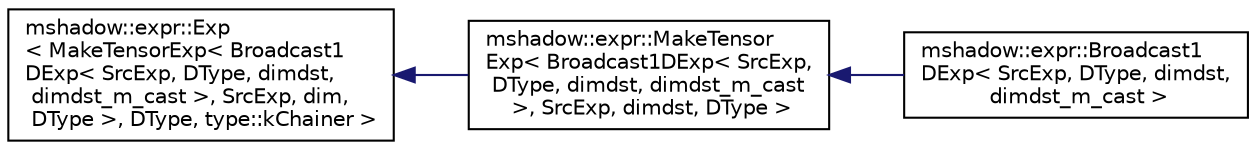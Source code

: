 digraph "Graphical Class Hierarchy"
{
 // LATEX_PDF_SIZE
  edge [fontname="Helvetica",fontsize="10",labelfontname="Helvetica",labelfontsize="10"];
  node [fontname="Helvetica",fontsize="10",shape=record];
  rankdir="LR";
  Node0 [label="mshadow::expr::Exp\l\< MakeTensorExp\< Broadcast1\lDExp\< SrcExp, DType, dimdst,\l dimdst_m_cast \>, SrcExp, dim,\l DType \>, DType, type::kChainer \>",height=0.2,width=0.4,color="black", fillcolor="white", style="filled",URL="$structmshadow_1_1expr_1_1Exp.html",tooltip=" "];
  Node0 -> Node1 [dir="back",color="midnightblue",fontsize="10",style="solid",fontname="Helvetica"];
  Node1 [label="mshadow::expr::MakeTensor\lExp\< Broadcast1DExp\< SrcExp,\l DType, dimdst, dimdst_m_cast\l \>, SrcExp, dimdst, DType \>",height=0.2,width=0.4,color="black", fillcolor="white", style="filled",URL="$structmshadow_1_1expr_1_1MakeTensorExp.html",tooltip=" "];
  Node1 -> Node2 [dir="back",color="midnightblue",fontsize="10",style="solid",fontname="Helvetica"];
  Node2 [label="mshadow::expr::Broadcast1\lDExp\< SrcExp, DType, dimdst,\l dimdst_m_cast \>",height=0.2,width=0.4,color="black", fillcolor="white", style="filled",URL="$structmshadow_1_1expr_1_1Broadcast1DExp.html",tooltip="broadcast Tensor1D into a higher dimension Tensor input: Tensor<Device,1>: ishape[0] output: Tensor<D..."];
}
